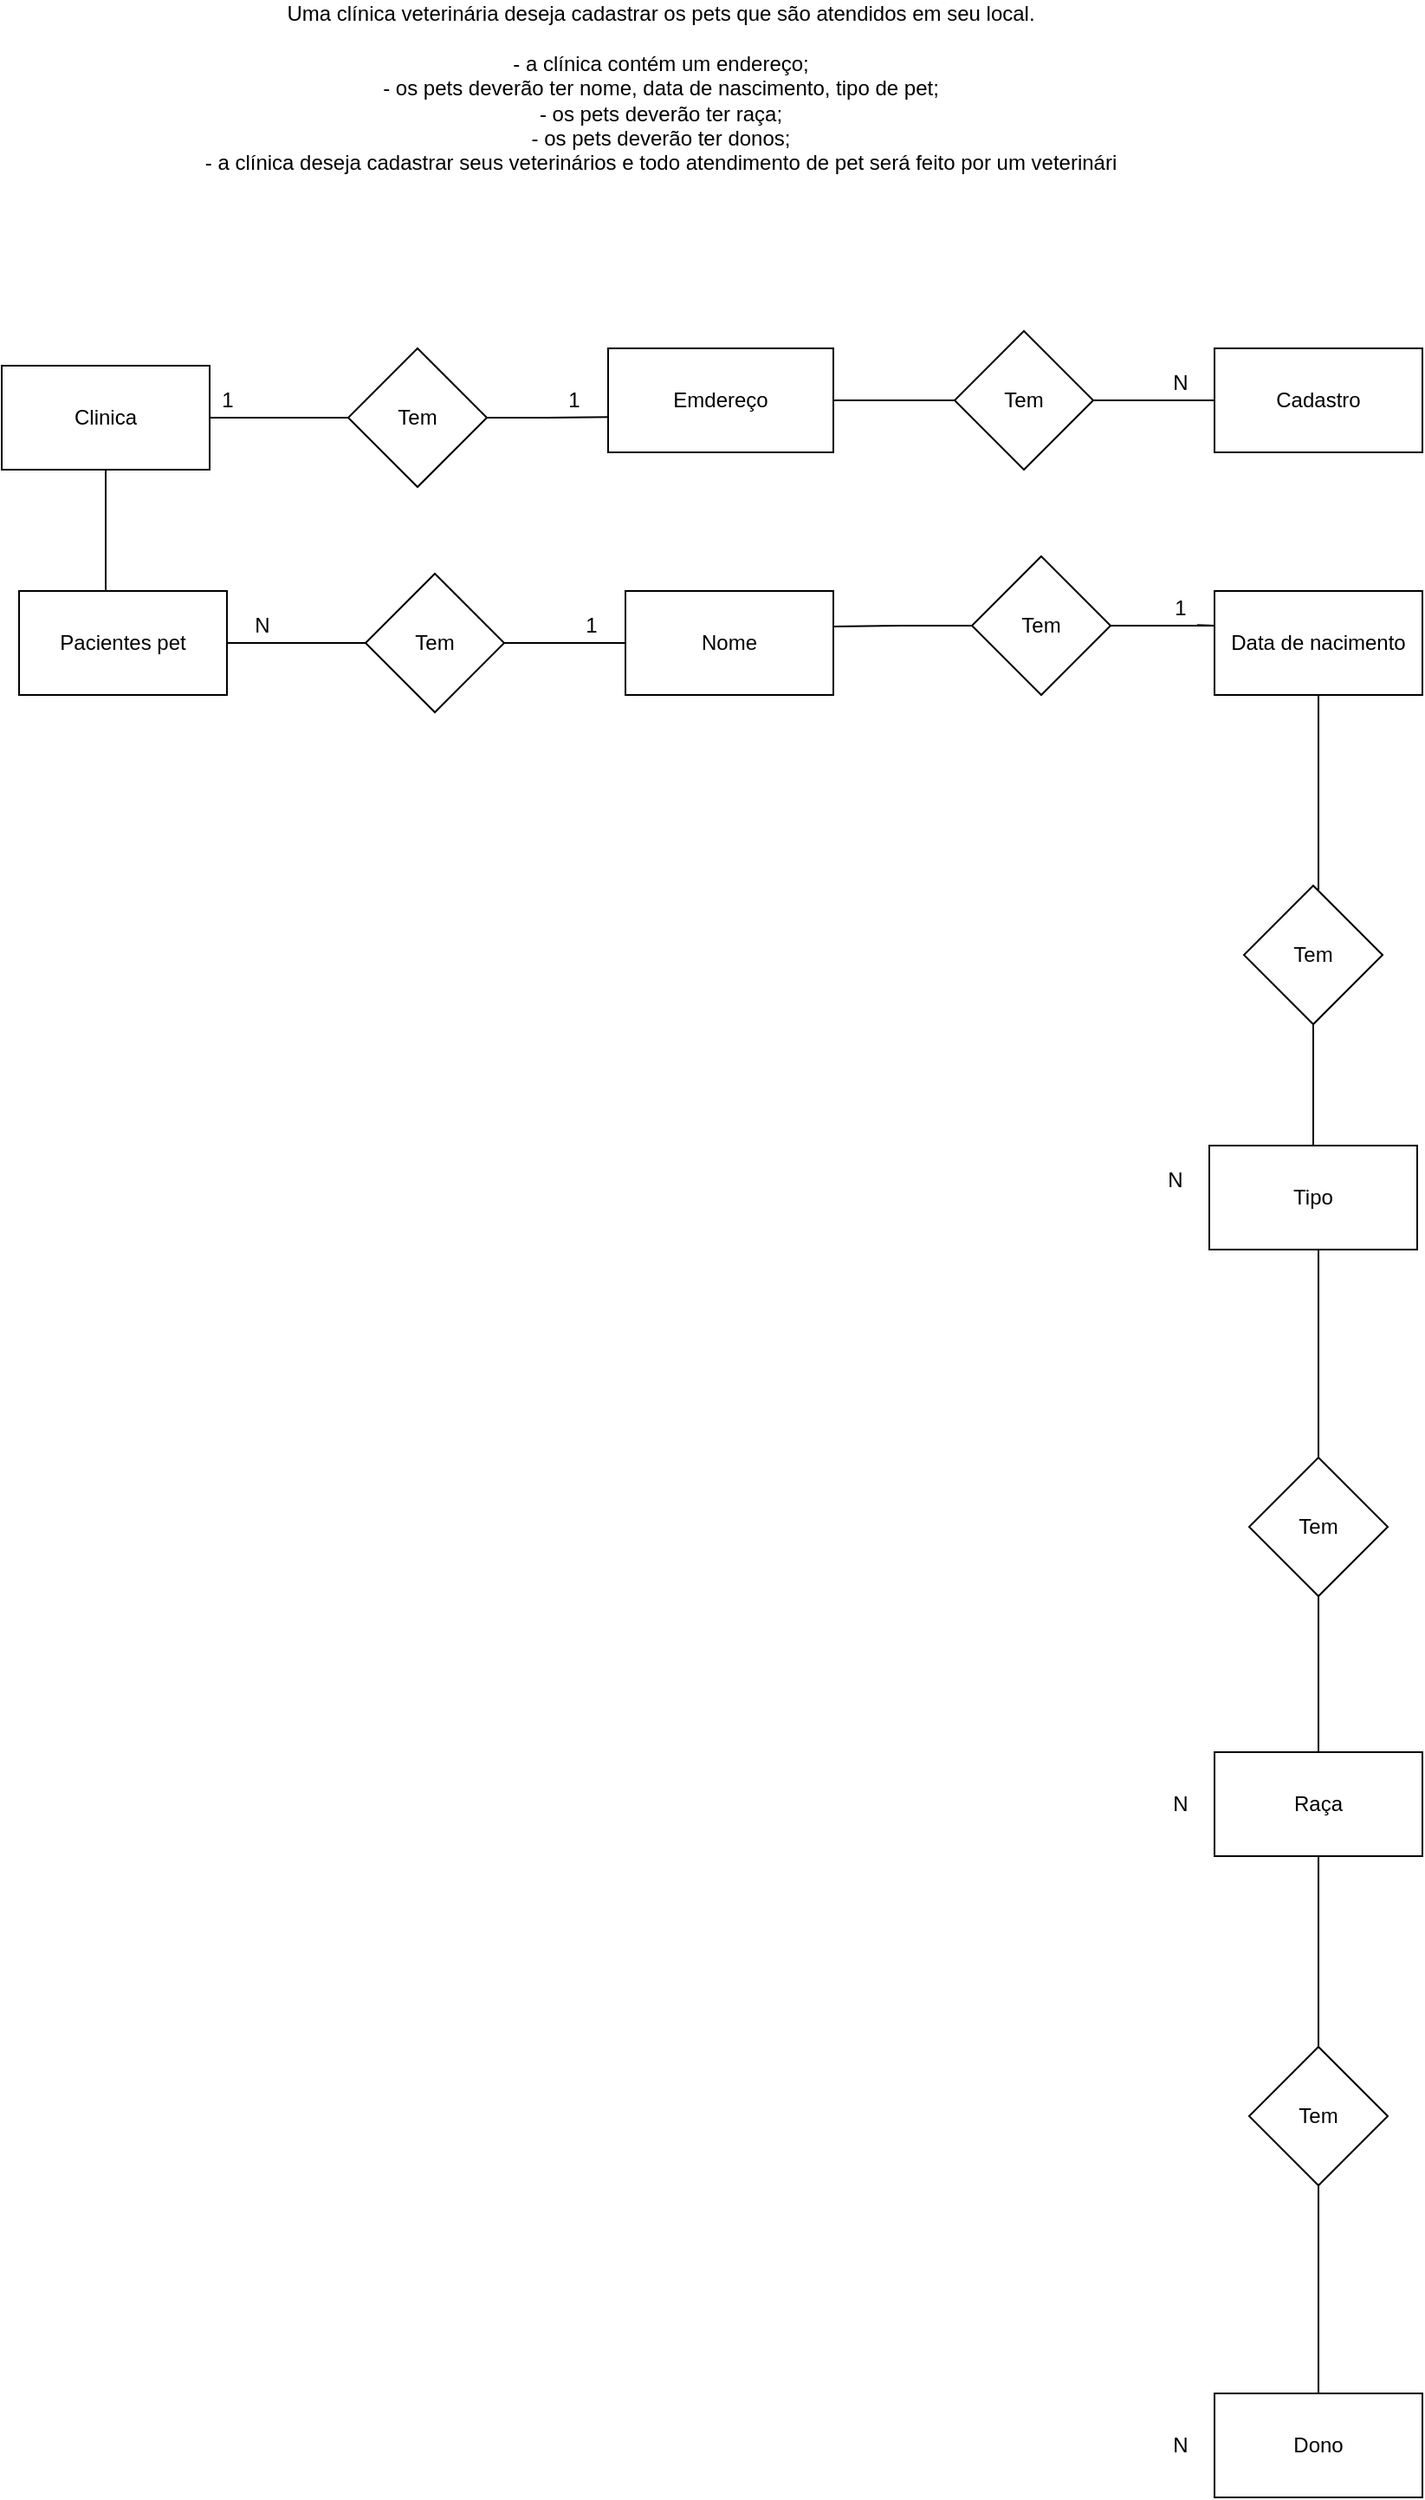 <mxfile version="14.4.2" type="device" pages="2"><diagram id="UkduDLGJOAdozkTVrTGK" name="Page-1"><mxGraphModel dx="1185" dy="662" grid="1" gridSize="10" guides="1" tooltips="1" connect="1" arrows="1" fold="1" page="1" pageScale="1" pageWidth="827" pageHeight="1169" math="0" shadow="0"><root><mxCell id="0"/><mxCell id="1" parent="0"/><mxCell id="WUlZLLcQ-eUW-lbOEJrf-94" value="&lt;div&gt;Uma clínica veterinária deseja cadastrar os pets que são atendidos em seu local.&lt;/div&gt;&lt;div&gt;&lt;br&gt;&lt;/div&gt;&lt;div&gt;- a clínica contém um endereço;&lt;/div&gt;&lt;div&gt;- os pets deverão ter nome, data de nascimento, tipo de pet;&lt;/div&gt;&lt;div&gt;- os pets deverão ter raça;&lt;/div&gt;&lt;div&gt;- os pets deverão ter donos;&lt;/div&gt;&lt;div&gt;- a clínica deseja cadastrar seus veterinários e todo atendimento de pet será feito por um veterinári&lt;/div&gt;" style="text;html=1;align=center;verticalAlign=middle;resizable=0;points=[];autosize=1;" vertex="1" parent="1"><mxGeometry x="140" y="50" width="540" height="100" as="geometry"/></mxCell><mxCell id="WUlZLLcQ-eUW-lbOEJrf-113" style="edgeStyle=orthogonalEdgeStyle;rounded=0;orthogonalLoop=1;jettySize=auto;html=1;exitX=1;exitY=0.5;exitDx=0;exitDy=0;endArrow=none;endFill=0;" edge="1" parent="1" source="WUlZLLcQ-eUW-lbOEJrf-97" target="WUlZLLcQ-eUW-lbOEJrf-98"><mxGeometry relative="1" as="geometry"><Array as="points"><mxPoint x="160" y="290"/></Array></mxGeometry></mxCell><mxCell id="WUlZLLcQ-eUW-lbOEJrf-117" value="" style="edgeStyle=orthogonalEdgeStyle;rounded=0;orthogonalLoop=1;jettySize=auto;html=1;endArrow=none;endFill=0;" edge="1" parent="1" source="WUlZLLcQ-eUW-lbOEJrf-97" target="WUlZLLcQ-eUW-lbOEJrf-103"><mxGeometry relative="1" as="geometry"><Array as="points"><mxPoint x="90" y="390"/></Array></mxGeometry></mxCell><mxCell id="WUlZLLcQ-eUW-lbOEJrf-97" value="Clinica" style="whiteSpace=wrap;html=1;" vertex="1" parent="1"><mxGeometry x="30" y="260" width="120" height="60" as="geometry"/></mxCell><mxCell id="WUlZLLcQ-eUW-lbOEJrf-114" style="edgeStyle=orthogonalEdgeStyle;rounded=0;orthogonalLoop=1;jettySize=auto;html=1;exitX=1;exitY=0.5;exitDx=0;exitDy=0;entryX=0.014;entryY=0.661;entryDx=0;entryDy=0;entryPerimeter=0;endArrow=none;endFill=0;" edge="1" parent="1" source="WUlZLLcQ-eUW-lbOEJrf-98" target="WUlZLLcQ-eUW-lbOEJrf-99"><mxGeometry relative="1" as="geometry"/></mxCell><mxCell id="WUlZLLcQ-eUW-lbOEJrf-98" value="Tem" style="rhombus;whiteSpace=wrap;html=1;" vertex="1" parent="1"><mxGeometry x="230" y="250" width="80" height="80" as="geometry"/></mxCell><mxCell id="WUlZLLcQ-eUW-lbOEJrf-115" value="" style="edgeStyle=orthogonalEdgeStyle;rounded=0;orthogonalLoop=1;jettySize=auto;html=1;endArrow=none;endFill=0;" edge="1" parent="1" source="WUlZLLcQ-eUW-lbOEJrf-99" target="WUlZLLcQ-eUW-lbOEJrf-100"><mxGeometry relative="1" as="geometry"/></mxCell><mxCell id="WUlZLLcQ-eUW-lbOEJrf-99" value="Emdereço" style="whiteSpace=wrap;html=1;" vertex="1" parent="1"><mxGeometry x="380" y="250" width="130" height="60" as="geometry"/></mxCell><mxCell id="WUlZLLcQ-eUW-lbOEJrf-116" value="" style="edgeStyle=orthogonalEdgeStyle;rounded=0;orthogonalLoop=1;jettySize=auto;html=1;endArrow=none;endFill=0;" edge="1" parent="1" source="WUlZLLcQ-eUW-lbOEJrf-100" target="WUlZLLcQ-eUW-lbOEJrf-101"><mxGeometry relative="1" as="geometry"><Array as="points"><mxPoint x="695" y="280"/><mxPoint x="695" y="280"/></Array></mxGeometry></mxCell><mxCell id="WUlZLLcQ-eUW-lbOEJrf-100" value="Tem" style="rhombus;whiteSpace=wrap;html=1;" vertex="1" parent="1"><mxGeometry x="580" y="240" width="80" height="80" as="geometry"/></mxCell><mxCell id="WUlZLLcQ-eUW-lbOEJrf-101" value="Cadastro" style="whiteSpace=wrap;html=1;" vertex="1" parent="1"><mxGeometry x="730" y="250" width="120" height="60" as="geometry"/></mxCell><mxCell id="WUlZLLcQ-eUW-lbOEJrf-119" value="" style="edgeStyle=orthogonalEdgeStyle;rounded=0;orthogonalLoop=1;jettySize=auto;html=1;endArrow=none;endFill=0;" edge="1" parent="1" source="WUlZLLcQ-eUW-lbOEJrf-102" target="WUlZLLcQ-eUW-lbOEJrf-104"><mxGeometry relative="1" as="geometry"/></mxCell><mxCell id="WUlZLLcQ-eUW-lbOEJrf-102" value="Tem" style="rhombus;whiteSpace=wrap;html=1;" vertex="1" parent="1"><mxGeometry x="240" y="380" width="80" height="80" as="geometry"/></mxCell><mxCell id="WUlZLLcQ-eUW-lbOEJrf-118" value="" style="edgeStyle=orthogonalEdgeStyle;rounded=0;orthogonalLoop=1;jettySize=auto;html=1;endArrow=none;endFill=0;" edge="1" parent="1" source="WUlZLLcQ-eUW-lbOEJrf-103" target="WUlZLLcQ-eUW-lbOEJrf-102"><mxGeometry relative="1" as="geometry"/></mxCell><mxCell id="WUlZLLcQ-eUW-lbOEJrf-103" value="Pacientes pet" style="whiteSpace=wrap;html=1;" vertex="1" parent="1"><mxGeometry x="40" y="390" width="120" height="60" as="geometry"/></mxCell><mxCell id="WUlZLLcQ-eUW-lbOEJrf-104" value="Nome" style="whiteSpace=wrap;html=1;" vertex="1" parent="1"><mxGeometry x="390" y="390" width="120" height="60" as="geometry"/></mxCell><mxCell id="WUlZLLcQ-eUW-lbOEJrf-120" style="edgeStyle=orthogonalEdgeStyle;rounded=0;orthogonalLoop=1;jettySize=auto;html=1;entryX=1;entryY=0.342;entryDx=0;entryDy=0;entryPerimeter=0;endArrow=none;endFill=0;" edge="1" parent="1" source="WUlZLLcQ-eUW-lbOEJrf-105" target="WUlZLLcQ-eUW-lbOEJrf-104"><mxGeometry relative="1" as="geometry"/></mxCell><mxCell id="WUlZLLcQ-eUW-lbOEJrf-121" style="edgeStyle=orthogonalEdgeStyle;rounded=0;orthogonalLoop=1;jettySize=auto;html=1;exitX=1;exitY=0.5;exitDx=0;exitDy=0;endArrow=none;endFill=0;" edge="1" parent="1" source="WUlZLLcQ-eUW-lbOEJrf-105"><mxGeometry relative="1" as="geometry"><mxPoint x="720" y="409.667" as="targetPoint"/><Array as="points"><mxPoint x="730" y="410"/><mxPoint x="730" y="410"/></Array></mxGeometry></mxCell><mxCell id="WUlZLLcQ-eUW-lbOEJrf-105" value="Tem" style="rhombus;whiteSpace=wrap;html=1;" vertex="1" parent="1"><mxGeometry x="590" y="370" width="80" height="80" as="geometry"/></mxCell><mxCell id="WUlZLLcQ-eUW-lbOEJrf-122" value="" style="edgeStyle=orthogonalEdgeStyle;rounded=0;orthogonalLoop=1;jettySize=auto;html=1;endArrow=none;endFill=0;" edge="1" parent="1" source="WUlZLLcQ-eUW-lbOEJrf-106" target="WUlZLLcQ-eUW-lbOEJrf-107"><mxGeometry relative="1" as="geometry"><Array as="points"><mxPoint x="787" y="450"/></Array></mxGeometry></mxCell><mxCell id="WUlZLLcQ-eUW-lbOEJrf-106" value="Data de nacimento" style="whiteSpace=wrap;html=1;" vertex="1" parent="1"><mxGeometry x="730" y="390" width="120" height="60" as="geometry"/></mxCell><mxCell id="WUlZLLcQ-eUW-lbOEJrf-123" style="edgeStyle=orthogonalEdgeStyle;rounded=0;orthogonalLoop=1;jettySize=auto;html=1;exitX=0.5;exitY=1;exitDx=0;exitDy=0;entryX=0.5;entryY=0;entryDx=0;entryDy=0;endArrow=none;endFill=0;" edge="1" parent="1" source="WUlZLLcQ-eUW-lbOEJrf-107" target="WUlZLLcQ-eUW-lbOEJrf-108"><mxGeometry relative="1" as="geometry"/></mxCell><mxCell id="WUlZLLcQ-eUW-lbOEJrf-107" value="Tem" style="rhombus;whiteSpace=wrap;html=1;" vertex="1" parent="1"><mxGeometry x="747" y="560" width="80" height="80" as="geometry"/></mxCell><mxCell id="WUlZLLcQ-eUW-lbOEJrf-124" style="edgeStyle=orthogonalEdgeStyle;rounded=0;orthogonalLoop=1;jettySize=auto;html=1;exitX=0.5;exitY=1;exitDx=0;exitDy=0;entryX=0.5;entryY=0;entryDx=0;entryDy=0;endArrow=none;endFill=0;" edge="1" parent="1" source="WUlZLLcQ-eUW-lbOEJrf-108" target="WUlZLLcQ-eUW-lbOEJrf-109"><mxGeometry relative="1" as="geometry"><Array as="points"><mxPoint x="790" y="770"/></Array></mxGeometry></mxCell><mxCell id="WUlZLLcQ-eUW-lbOEJrf-108" value="Tipo" style="whiteSpace=wrap;html=1;" vertex="1" parent="1"><mxGeometry x="727" y="710" width="120" height="60" as="geometry"/></mxCell><mxCell id="WUlZLLcQ-eUW-lbOEJrf-125" style="edgeStyle=orthogonalEdgeStyle;rounded=0;orthogonalLoop=1;jettySize=auto;html=1;exitX=0.5;exitY=1;exitDx=0;exitDy=0;entryX=0.5;entryY=0;entryDx=0;entryDy=0;endArrow=none;endFill=0;" edge="1" parent="1" source="WUlZLLcQ-eUW-lbOEJrf-109" target="WUlZLLcQ-eUW-lbOEJrf-110"><mxGeometry relative="1" as="geometry"/></mxCell><mxCell id="WUlZLLcQ-eUW-lbOEJrf-109" value="Tem" style="rhombus;whiteSpace=wrap;html=1;" vertex="1" parent="1"><mxGeometry x="750" y="890" width="80" height="80" as="geometry"/></mxCell><mxCell id="WUlZLLcQ-eUW-lbOEJrf-126" style="edgeStyle=orthogonalEdgeStyle;rounded=0;orthogonalLoop=1;jettySize=auto;html=1;exitX=0.5;exitY=1;exitDx=0;exitDy=0;entryX=0.5;entryY=0;entryDx=0;entryDy=0;endArrow=none;endFill=0;" edge="1" parent="1" source="WUlZLLcQ-eUW-lbOEJrf-110" target="WUlZLLcQ-eUW-lbOEJrf-111"><mxGeometry relative="1" as="geometry"/></mxCell><mxCell id="WUlZLLcQ-eUW-lbOEJrf-110" value="Raça" style="whiteSpace=wrap;html=1;" vertex="1" parent="1"><mxGeometry x="730" y="1060" width="120" height="60" as="geometry"/></mxCell><mxCell id="WUlZLLcQ-eUW-lbOEJrf-127" style="edgeStyle=orthogonalEdgeStyle;rounded=0;orthogonalLoop=1;jettySize=auto;html=1;exitX=0.5;exitY=1;exitDx=0;exitDy=0;entryX=0.5;entryY=0;entryDx=0;entryDy=0;endArrow=none;endFill=0;" edge="1" parent="1" source="WUlZLLcQ-eUW-lbOEJrf-111" target="WUlZLLcQ-eUW-lbOEJrf-112"><mxGeometry relative="1" as="geometry"/></mxCell><mxCell id="WUlZLLcQ-eUW-lbOEJrf-111" value="Tem" style="rhombus;whiteSpace=wrap;html=1;" vertex="1" parent="1"><mxGeometry x="750" y="1230" width="80" height="80" as="geometry"/></mxCell><mxCell id="WUlZLLcQ-eUW-lbOEJrf-112" value="Dono" style="whiteSpace=wrap;html=1;" vertex="1" parent="1"><mxGeometry x="730" y="1430" width="120" height="60" as="geometry"/></mxCell><mxCell id="WUlZLLcQ-eUW-lbOEJrf-128" value="1" style="text;html=1;align=center;verticalAlign=middle;resizable=0;points=[];autosize=1;" vertex="1" parent="1"><mxGeometry x="150" y="270" width="20" height="20" as="geometry"/></mxCell><mxCell id="WUlZLLcQ-eUW-lbOEJrf-131" value="1" style="text;html=1;align=center;verticalAlign=middle;resizable=0;points=[];autosize=1;" vertex="1" parent="1"><mxGeometry x="350" y="270" width="20" height="20" as="geometry"/></mxCell><mxCell id="WUlZLLcQ-eUW-lbOEJrf-132" value="N" style="text;html=1;align=center;verticalAlign=middle;resizable=0;points=[];autosize=1;" vertex="1" parent="1"><mxGeometry x="700" y="260" width="20" height="20" as="geometry"/></mxCell><mxCell id="WUlZLLcQ-eUW-lbOEJrf-133" value="N" style="text;html=1;align=center;verticalAlign=middle;resizable=0;points=[];autosize=1;" vertex="1" parent="1"><mxGeometry x="170" y="400" width="20" height="20" as="geometry"/></mxCell><mxCell id="WUlZLLcQ-eUW-lbOEJrf-134" value="1" style="text;html=1;align=center;verticalAlign=middle;resizable=0;points=[];autosize=1;" vertex="1" parent="1"><mxGeometry x="360" y="400" width="20" height="20" as="geometry"/></mxCell><mxCell id="WUlZLLcQ-eUW-lbOEJrf-135" value="1" style="text;html=1;align=center;verticalAlign=middle;resizable=0;points=[];autosize=1;" vertex="1" parent="1"><mxGeometry x="700" y="390" width="20" height="20" as="geometry"/></mxCell><mxCell id="WUlZLLcQ-eUW-lbOEJrf-138" value="N" style="text;html=1;align=center;verticalAlign=middle;resizable=0;points=[];autosize=1;" vertex="1" parent="1"><mxGeometry x="697" y="720" width="20" height="20" as="geometry"/></mxCell><mxCell id="WUlZLLcQ-eUW-lbOEJrf-139" value="N" style="text;html=1;align=center;verticalAlign=middle;resizable=0;points=[];autosize=1;" vertex="1" parent="1"><mxGeometry x="700" y="1080" width="20" height="20" as="geometry"/></mxCell><mxCell id="WUlZLLcQ-eUW-lbOEJrf-140" value="N" style="text;html=1;align=center;verticalAlign=middle;resizable=0;points=[];autosize=1;" vertex="1" parent="1"><mxGeometry x="700" y="1450" width="20" height="20" as="geometry"/></mxCell></root></mxGraphModel></diagram><diagram id="blLciaUEBwF44MuIUSzP" name="Page-2"><mxGraphModel dx="1422" dy="737" grid="1" gridSize="10" guides="1" tooltips="1" connect="1" arrows="1" fold="1" page="1" pageScale="1" pageWidth="827" pageHeight="1169" math="0" shadow="0"><root><mxCell id="U8lpFMrnwgC9j2COQQLR-0"/><mxCell id="U8lpFMrnwgC9j2COQQLR-1" parent="U8lpFMrnwgC9j2COQQLR-0"/></root></mxGraphModel></diagram></mxfile>